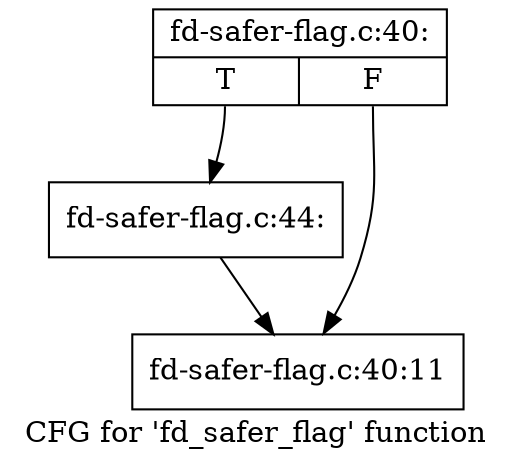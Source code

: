 digraph "CFG for 'fd_safer_flag' function" {
	label="CFG for 'fd_safer_flag' function";

	Node0xc47c400 [shape=record,label="{fd-safer-flag.c:40:|{<s0>T|<s1>F}}"];
	Node0xc47c400:s0 -> Node0xc484450;
	Node0xc47c400:s1 -> Node0xc4844a0;
	Node0xc484450 [shape=record,label="{fd-safer-flag.c:44:}"];
	Node0xc484450 -> Node0xc4844a0;
	Node0xc4844a0 [shape=record,label="{fd-safer-flag.c:40:11}"];
}
